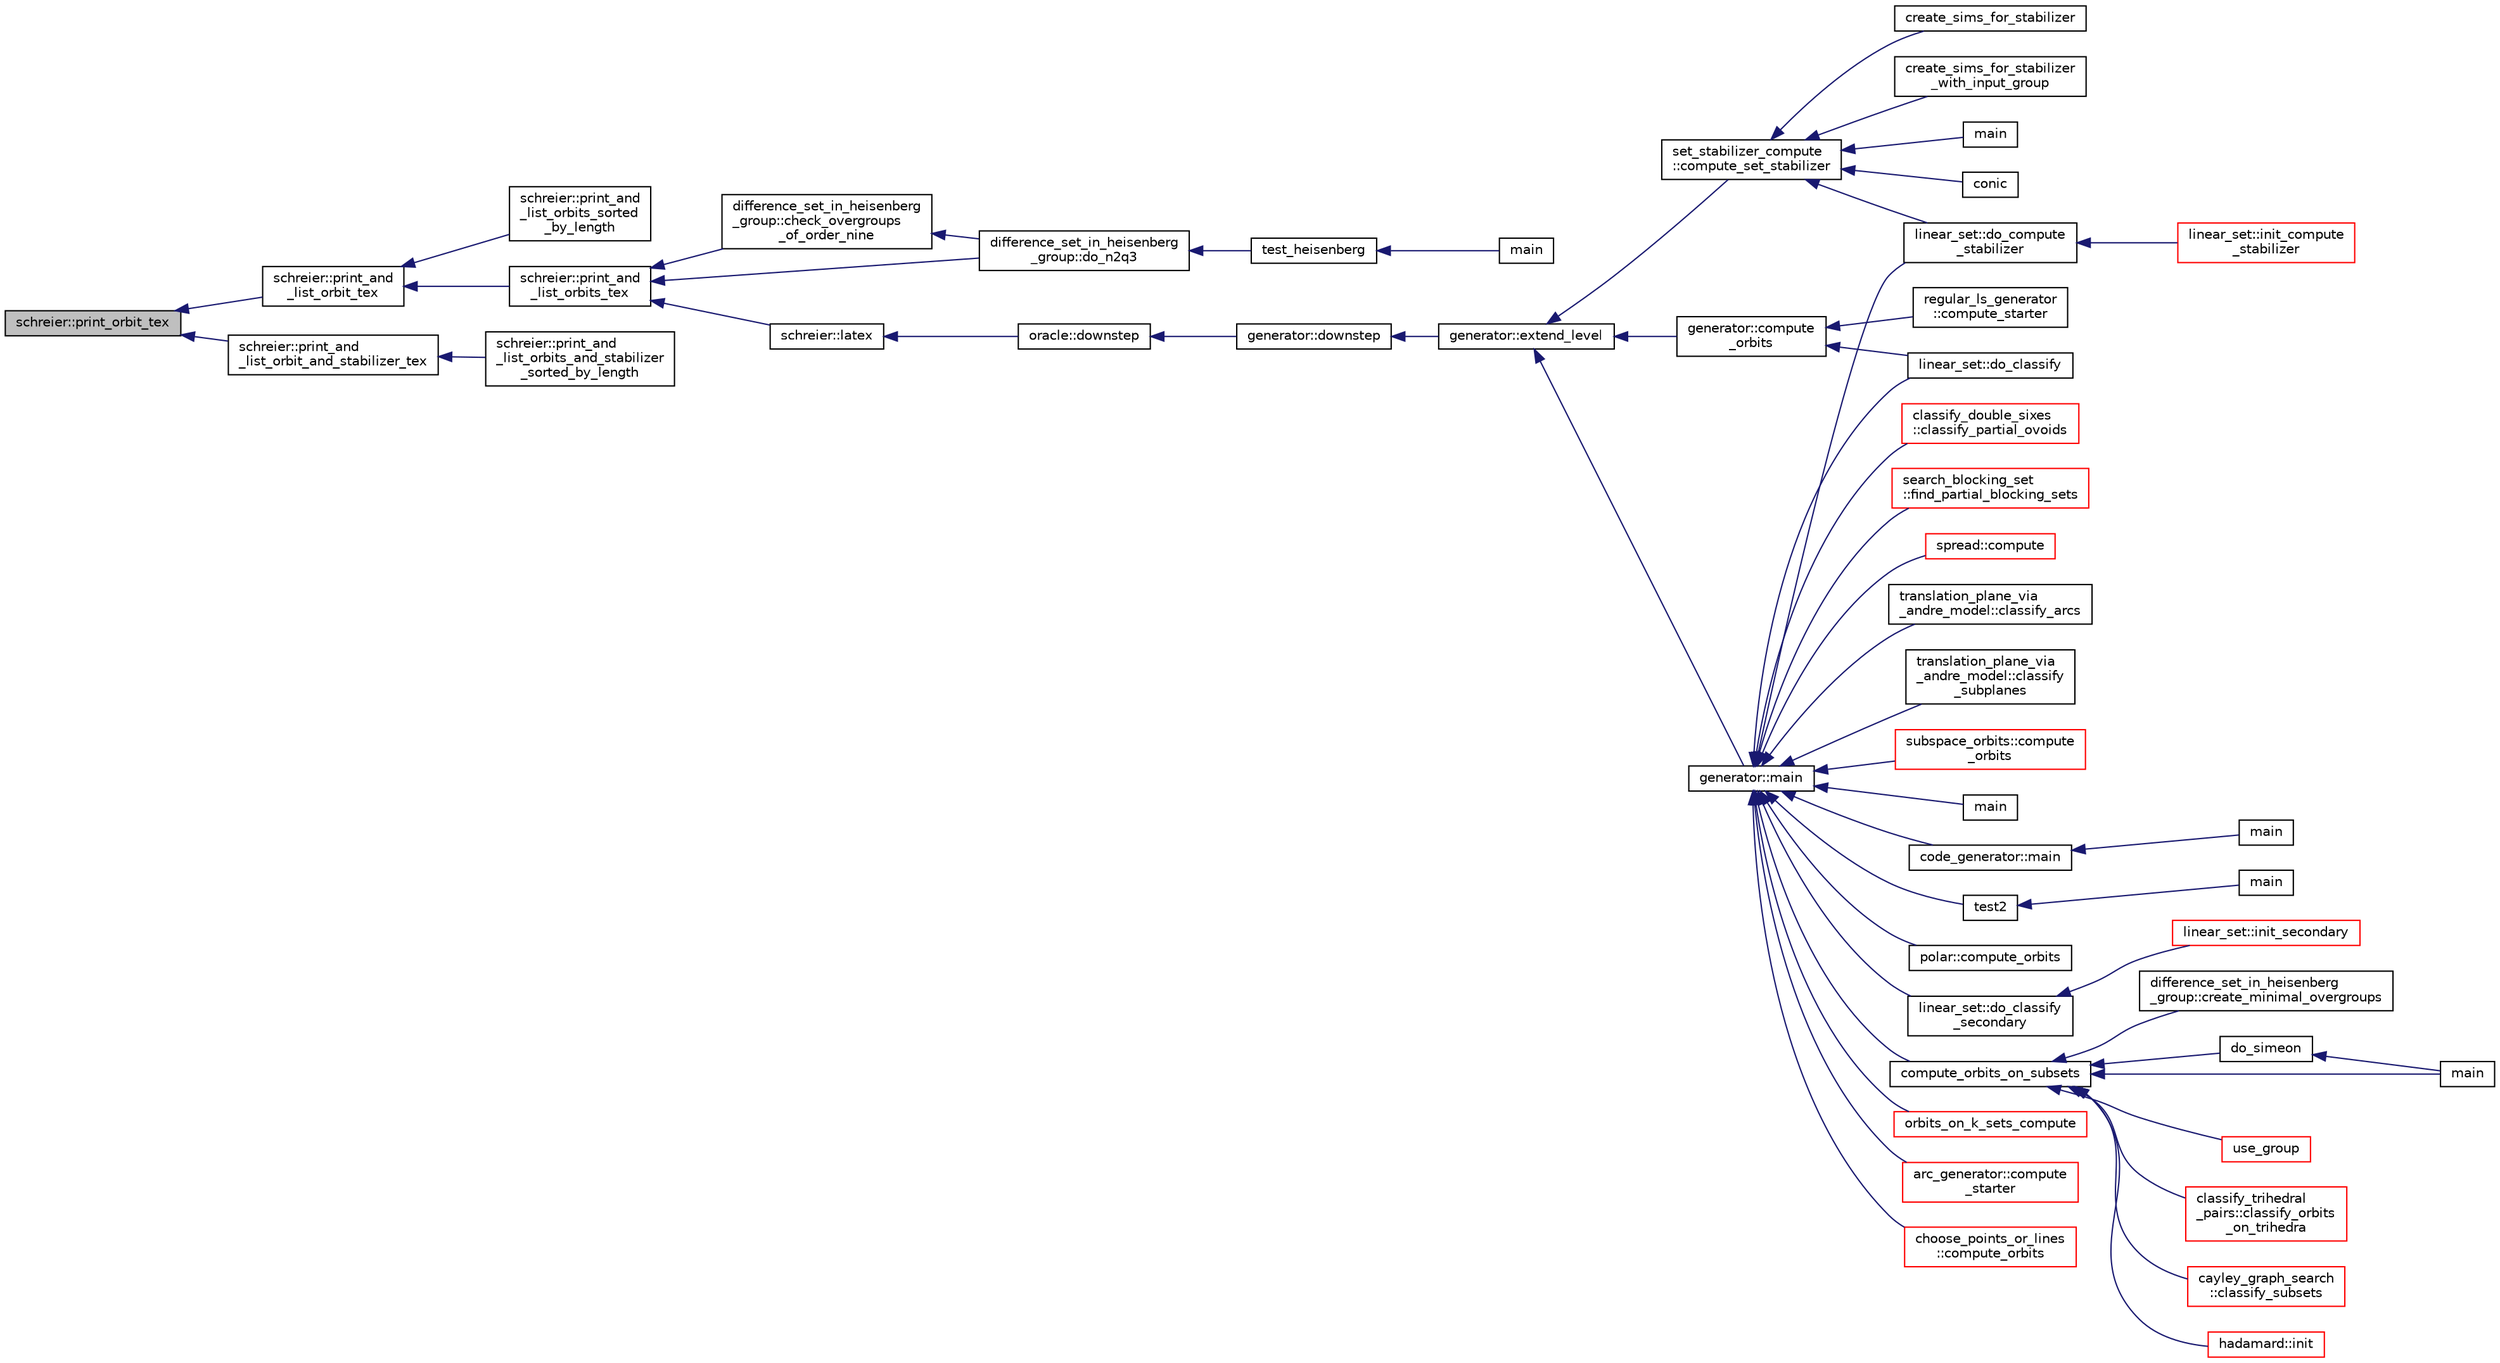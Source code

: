 digraph "schreier::print_orbit_tex"
{
  edge [fontname="Helvetica",fontsize="10",labelfontname="Helvetica",labelfontsize="10"];
  node [fontname="Helvetica",fontsize="10",shape=record];
  rankdir="LR";
  Node4579 [label="schreier::print_orbit_tex",height=0.2,width=0.4,color="black", fillcolor="grey75", style="filled", fontcolor="black"];
  Node4579 -> Node4580 [dir="back",color="midnightblue",fontsize="10",style="solid",fontname="Helvetica"];
  Node4580 [label="schreier::print_and\l_list_orbit_tex",height=0.2,width=0.4,color="black", fillcolor="white", style="filled",URL="$d3/dd6/classschreier.html#a6b87dc5584850a7397821f144c1598d6"];
  Node4580 -> Node4581 [dir="back",color="midnightblue",fontsize="10",style="solid",fontname="Helvetica"];
  Node4581 [label="schreier::print_and\l_list_orbits_tex",height=0.2,width=0.4,color="black", fillcolor="white", style="filled",URL="$d3/dd6/classschreier.html#a7f8765a19e7c786b37d252fcd2c37a35"];
  Node4581 -> Node4582 [dir="back",color="midnightblue",fontsize="10",style="solid",fontname="Helvetica"];
  Node4582 [label="difference_set_in_heisenberg\l_group::do_n2q3",height=0.2,width=0.4,color="black", fillcolor="white", style="filled",URL="$de/d8a/classdifference__set__in__heisenberg__group.html#aca82ff116dd5d17cfbb311e809b6d023"];
  Node4582 -> Node4583 [dir="back",color="midnightblue",fontsize="10",style="solid",fontname="Helvetica"];
  Node4583 [label="test_heisenberg",height=0.2,width=0.4,color="black", fillcolor="white", style="filled",URL="$d7/db9/tao_8_c.html#a87d0c5c3b1f228ddbc4f326d3b662c24"];
  Node4583 -> Node4584 [dir="back",color="midnightblue",fontsize="10",style="solid",fontname="Helvetica"];
  Node4584 [label="main",height=0.2,width=0.4,color="black", fillcolor="white", style="filled",URL="$d7/db9/tao_8_c.html#a3c04138a5bfe5d72780bb7e82a18e627"];
  Node4581 -> Node4585 [dir="back",color="midnightblue",fontsize="10",style="solid",fontname="Helvetica"];
  Node4585 [label="difference_set_in_heisenberg\l_group::check_overgroups\l_of_order_nine",height=0.2,width=0.4,color="black", fillcolor="white", style="filled",URL="$de/d8a/classdifference__set__in__heisenberg__group.html#af7075193cf272d5b63356e21ec1ab8a8"];
  Node4585 -> Node4582 [dir="back",color="midnightblue",fontsize="10",style="solid",fontname="Helvetica"];
  Node4581 -> Node4586 [dir="back",color="midnightblue",fontsize="10",style="solid",fontname="Helvetica"];
  Node4586 [label="schreier::latex",height=0.2,width=0.4,color="black", fillcolor="white", style="filled",URL="$d3/dd6/classschreier.html#aff94ed06d8ca33cb26accd435d525ea2"];
  Node4586 -> Node4587 [dir="back",color="midnightblue",fontsize="10",style="solid",fontname="Helvetica"];
  Node4587 [label="oracle::downstep",height=0.2,width=0.4,color="black", fillcolor="white", style="filled",URL="$d7/da7/classoracle.html#a4fbc6710b45e5af5c2fb5bc3aa6d3bb1"];
  Node4587 -> Node4588 [dir="back",color="midnightblue",fontsize="10",style="solid",fontname="Helvetica"];
  Node4588 [label="generator::downstep",height=0.2,width=0.4,color="black", fillcolor="white", style="filled",URL="$d7/d73/classgenerator.html#ad90bc284af0b5f5beae960a0bd7a5b43"];
  Node4588 -> Node4589 [dir="back",color="midnightblue",fontsize="10",style="solid",fontname="Helvetica"];
  Node4589 [label="generator::extend_level",height=0.2,width=0.4,color="black", fillcolor="white", style="filled",URL="$d7/d73/classgenerator.html#a91b84d80ccec0cd2136bc221c30e0f8e"];
  Node4589 -> Node4590 [dir="back",color="midnightblue",fontsize="10",style="solid",fontname="Helvetica"];
  Node4590 [label="set_stabilizer_compute\l::compute_set_stabilizer",height=0.2,width=0.4,color="black", fillcolor="white", style="filled",URL="$d8/dc6/classset__stabilizer__compute.html#ad4f92074322e98c7cd0ed5d4f8486b76"];
  Node4590 -> Node4591 [dir="back",color="midnightblue",fontsize="10",style="solid",fontname="Helvetica"];
  Node4591 [label="main",height=0.2,width=0.4,color="black", fillcolor="white", style="filled",URL="$db/d67/test__hyperoval_8_c.html#a3c04138a5bfe5d72780bb7e82a18e627"];
  Node4590 -> Node4592 [dir="back",color="midnightblue",fontsize="10",style="solid",fontname="Helvetica"];
  Node4592 [label="conic",height=0.2,width=0.4,color="black", fillcolor="white", style="filled",URL="$d4/de8/conic_8_c.html#a96def9474b981a9d5831a9b48d85d652"];
  Node4590 -> Node4593 [dir="back",color="midnightblue",fontsize="10",style="solid",fontname="Helvetica"];
  Node4593 [label="linear_set::do_compute\l_stabilizer",height=0.2,width=0.4,color="black", fillcolor="white", style="filled",URL="$dd/d86/classlinear__set.html#ae8f58ded28fb5370f4459cca42b7463b"];
  Node4593 -> Node4594 [dir="back",color="midnightblue",fontsize="10",style="solid",fontname="Helvetica"];
  Node4594 [label="linear_set::init_compute\l_stabilizer",height=0.2,width=0.4,color="red", fillcolor="white", style="filled",URL="$dd/d86/classlinear__set.html#a0cc3eaec1896fdc977b62e94623b055b"];
  Node4590 -> Node4596 [dir="back",color="midnightblue",fontsize="10",style="solid",fontname="Helvetica"];
  Node4596 [label="create_sims_for_stabilizer",height=0.2,width=0.4,color="black", fillcolor="white", style="filled",URL="$d0/d76/tl__algebra__and__number__theory_8h.html#af2c67d225072549409be710ac3cd30f8"];
  Node4590 -> Node4597 [dir="back",color="midnightblue",fontsize="10",style="solid",fontname="Helvetica"];
  Node4597 [label="create_sims_for_stabilizer\l_with_input_group",height=0.2,width=0.4,color="black", fillcolor="white", style="filled",URL="$d0/d76/tl__algebra__and__number__theory_8h.html#af5482567a8d6ba5c2fe593bf6f7f9a0f"];
  Node4589 -> Node4598 [dir="back",color="midnightblue",fontsize="10",style="solid",fontname="Helvetica"];
  Node4598 [label="generator::compute\l_orbits",height=0.2,width=0.4,color="black", fillcolor="white", style="filled",URL="$d7/d73/classgenerator.html#a23989bc20ecaaed39c4119c758367f40"];
  Node4598 -> Node4599 [dir="back",color="midnightblue",fontsize="10",style="solid",fontname="Helvetica"];
  Node4599 [label="regular_ls_generator\l::compute_starter",height=0.2,width=0.4,color="black", fillcolor="white", style="filled",URL="$d2/dd8/classregular__ls__generator.html#aa38907741058694a73194b02ceb4a53d"];
  Node4598 -> Node4600 [dir="back",color="midnightblue",fontsize="10",style="solid",fontname="Helvetica"];
  Node4600 [label="linear_set::do_classify",height=0.2,width=0.4,color="black", fillcolor="white", style="filled",URL="$dd/d86/classlinear__set.html#a3eb2dbce7fa8b71901dfc12f288ddd0c"];
  Node4589 -> Node4601 [dir="back",color="midnightblue",fontsize="10",style="solid",fontname="Helvetica"];
  Node4601 [label="generator::main",height=0.2,width=0.4,color="black", fillcolor="white", style="filled",URL="$d7/d73/classgenerator.html#a01abff8e9f231bf0d82e2e8e0061f242"];
  Node4601 -> Node4602 [dir="back",color="midnightblue",fontsize="10",style="solid",fontname="Helvetica"];
  Node4602 [label="main",height=0.2,width=0.4,color="black", fillcolor="white", style="filled",URL="$d2/d11/codes_8h.html#a217dbf8b442f20279ea00b898af96f52"];
  Node4601 -> Node4603 [dir="back",color="midnightblue",fontsize="10",style="solid",fontname="Helvetica"];
  Node4603 [label="code_generator::main",height=0.2,width=0.4,color="black", fillcolor="white", style="filled",URL="$db/d37/classcode__generator.html#ab3cf3a306e4032c2b471ac95321c599f"];
  Node4603 -> Node4604 [dir="back",color="midnightblue",fontsize="10",style="solid",fontname="Helvetica"];
  Node4604 [label="main",height=0.2,width=0.4,color="black", fillcolor="white", style="filled",URL="$d4/d4f/codes_8_c.html#a217dbf8b442f20279ea00b898af96f52"];
  Node4601 -> Node4605 [dir="back",color="midnightblue",fontsize="10",style="solid",fontname="Helvetica"];
  Node4605 [label="test2",height=0.2,width=0.4,color="black", fillcolor="white", style="filled",URL="$d9/db0/factor__space_8_c.html#a39d73a812e5fd8f1bc111e948368cb10"];
  Node4605 -> Node4606 [dir="back",color="midnightblue",fontsize="10",style="solid",fontname="Helvetica"];
  Node4606 [label="main",height=0.2,width=0.4,color="black", fillcolor="white", style="filled",URL="$d9/db0/factor__space_8_c.html#a3c04138a5bfe5d72780bb7e82a18e627"];
  Node4601 -> Node4607 [dir="back",color="midnightblue",fontsize="10",style="solid",fontname="Helvetica"];
  Node4607 [label="polar::compute_orbits",height=0.2,width=0.4,color="black", fillcolor="white", style="filled",URL="$da/d1c/classpolar.html#ac4c3c4f95d14c74ff4a3ec3f3479a1da"];
  Node4601 -> Node4600 [dir="back",color="midnightblue",fontsize="10",style="solid",fontname="Helvetica"];
  Node4601 -> Node4608 [dir="back",color="midnightblue",fontsize="10",style="solid",fontname="Helvetica"];
  Node4608 [label="linear_set::do_classify\l_secondary",height=0.2,width=0.4,color="black", fillcolor="white", style="filled",URL="$dd/d86/classlinear__set.html#a47eb7f9995f3343abd3bdfbf9a9a9162"];
  Node4608 -> Node4609 [dir="back",color="midnightblue",fontsize="10",style="solid",fontname="Helvetica"];
  Node4609 [label="linear_set::init_secondary",height=0.2,width=0.4,color="red", fillcolor="white", style="filled",URL="$dd/d86/classlinear__set.html#a7bf8cd7805559b5762921687a7c1ed97"];
  Node4601 -> Node4593 [dir="back",color="midnightblue",fontsize="10",style="solid",fontname="Helvetica"];
  Node4601 -> Node4611 [dir="back",color="midnightblue",fontsize="10",style="solid",fontname="Helvetica"];
  Node4611 [label="compute_orbits_on_subsets",height=0.2,width=0.4,color="black", fillcolor="white", style="filled",URL="$d3/d35/snakes__and__ladders__global_8_c.html#af33697aede0480110b1227f727252637"];
  Node4611 -> Node4612 [dir="back",color="midnightblue",fontsize="10",style="solid",fontname="Helvetica"];
  Node4612 [label="cayley_graph_search\l::classify_subsets",height=0.2,width=0.4,color="red", fillcolor="white", style="filled",URL="$de/dae/classcayley__graph__search.html#a4cf8a90752e018a281481ac80ad52c4b"];
  Node4611 -> Node4615 [dir="back",color="midnightblue",fontsize="10",style="solid",fontname="Helvetica"];
  Node4615 [label="hadamard::init",height=0.2,width=0.4,color="red", fillcolor="white", style="filled",URL="$d7/dbb/classhadamard.html#a16af359850b8bdd0d2a73e260d496c33"];
  Node4611 -> Node4617 [dir="back",color="midnightblue",fontsize="10",style="solid",fontname="Helvetica"];
  Node4617 [label="difference_set_in_heisenberg\l_group::create_minimal_overgroups",height=0.2,width=0.4,color="black", fillcolor="white", style="filled",URL="$de/d8a/classdifference__set__in__heisenberg__group.html#a9bde5ad5da3ebaebf98fbfd3e8110b79"];
  Node4611 -> Node4618 [dir="back",color="midnightblue",fontsize="10",style="solid",fontname="Helvetica"];
  Node4618 [label="main",height=0.2,width=0.4,color="black", fillcolor="white", style="filled",URL="$d5/d13/simeon_8_c.html#ae66f6b31b5ad750f1fe042a706a4e3d4"];
  Node4611 -> Node4619 [dir="back",color="midnightblue",fontsize="10",style="solid",fontname="Helvetica"];
  Node4619 [label="do_simeon",height=0.2,width=0.4,color="black", fillcolor="white", style="filled",URL="$d5/d13/simeon_8_c.html#a36cf3f9cb484fa44da7a7dfcbe9385d0"];
  Node4619 -> Node4618 [dir="back",color="midnightblue",fontsize="10",style="solid",fontname="Helvetica"];
  Node4611 -> Node4620 [dir="back",color="midnightblue",fontsize="10",style="solid",fontname="Helvetica"];
  Node4620 [label="use_group",height=0.2,width=0.4,color="red", fillcolor="white", style="filled",URL="$d9/d9f/all__cliques_8_c.html#aba62531e97173264c39afe2c7857af31"];
  Node4611 -> Node4622 [dir="back",color="midnightblue",fontsize="10",style="solid",fontname="Helvetica"];
  Node4622 [label="classify_trihedral\l_pairs::classify_orbits\l_on_trihedra",height=0.2,width=0.4,color="red", fillcolor="white", style="filled",URL="$d1/d21/classclassify__trihedral__pairs.html#a99625621bfba4bb65b3d60304b306539"];
  Node4601 -> Node4629 [dir="back",color="midnightblue",fontsize="10",style="solid",fontname="Helvetica"];
  Node4629 [label="orbits_on_k_sets_compute",height=0.2,width=0.4,color="red", fillcolor="white", style="filled",URL="$d3/d35/snakes__and__ladders__global_8_c.html#a96743526b15703539d544499276aaa71"];
  Node4601 -> Node4640 [dir="back",color="midnightblue",fontsize="10",style="solid",fontname="Helvetica"];
  Node4640 [label="arc_generator::compute\l_starter",height=0.2,width=0.4,color="red", fillcolor="white", style="filled",URL="$d4/d21/classarc__generator.html#aad1dcec3a1c302e743d574bd1ac857d9"];
  Node4601 -> Node4645 [dir="back",color="midnightblue",fontsize="10",style="solid",fontname="Helvetica"];
  Node4645 [label="choose_points_or_lines\l::compute_orbits",height=0.2,width=0.4,color="red", fillcolor="white", style="filled",URL="$d6/d75/classchoose__points__or__lines.html#adc353e2d41dc8a39563322c8cdd85f61"];
  Node4601 -> Node4647 [dir="back",color="midnightblue",fontsize="10",style="solid",fontname="Helvetica"];
  Node4647 [label="classify_double_sixes\l::classify_partial_ovoids",height=0.2,width=0.4,color="red", fillcolor="white", style="filled",URL="$dd/d23/classclassify__double__sixes.html#a2253fca143a0e8a3e39655eb05668ae9"];
  Node4601 -> Node4649 [dir="back",color="midnightblue",fontsize="10",style="solid",fontname="Helvetica"];
  Node4649 [label="search_blocking_set\l::find_partial_blocking_sets",height=0.2,width=0.4,color="red", fillcolor="white", style="filled",URL="$dc/d36/classsearch__blocking__set.html#ad3fdb3d356db75a02c406bc9d4e9e9b6"];
  Node4601 -> Node4651 [dir="back",color="midnightblue",fontsize="10",style="solid",fontname="Helvetica"];
  Node4651 [label="spread::compute",height=0.2,width=0.4,color="red", fillcolor="white", style="filled",URL="$da/dc1/classspread.html#a9674466d3e03b8dad79882299c638a21"];
  Node4601 -> Node4653 [dir="back",color="midnightblue",fontsize="10",style="solid",fontname="Helvetica"];
  Node4653 [label="translation_plane_via\l_andre_model::classify_arcs",height=0.2,width=0.4,color="black", fillcolor="white", style="filled",URL="$d1/dcc/classtranslation__plane__via__andre__model.html#ac8f002e812a8b152d41e806688601c5e"];
  Node4601 -> Node4654 [dir="back",color="midnightblue",fontsize="10",style="solid",fontname="Helvetica"];
  Node4654 [label="translation_plane_via\l_andre_model::classify\l_subplanes",height=0.2,width=0.4,color="black", fillcolor="white", style="filled",URL="$d1/dcc/classtranslation__plane__via__andre__model.html#a794fefa95f0a7f7b887133375988ee55"];
  Node4601 -> Node4655 [dir="back",color="midnightblue",fontsize="10",style="solid",fontname="Helvetica"];
  Node4655 [label="subspace_orbits::compute\l_orbits",height=0.2,width=0.4,color="red", fillcolor="white", style="filled",URL="$d2/d9f/classsubspace__orbits.html#a2778f8d49cde1675de1ef6acfe180b63"];
  Node4580 -> Node4657 [dir="back",color="midnightblue",fontsize="10",style="solid",fontname="Helvetica"];
  Node4657 [label="schreier::print_and\l_list_orbits_sorted\l_by_length",height=0.2,width=0.4,color="black", fillcolor="white", style="filled",URL="$d3/dd6/classschreier.html#a4c4ebf752711c6058e313fa3cfeb55df"];
  Node4579 -> Node4658 [dir="back",color="midnightblue",fontsize="10",style="solid",fontname="Helvetica"];
  Node4658 [label="schreier::print_and\l_list_orbit_and_stabilizer_tex",height=0.2,width=0.4,color="black", fillcolor="white", style="filled",URL="$d3/dd6/classschreier.html#a52098502f3919b9b57e1ebb4feba42bb"];
  Node4658 -> Node4659 [dir="back",color="midnightblue",fontsize="10",style="solid",fontname="Helvetica"];
  Node4659 [label="schreier::print_and\l_list_orbits_and_stabilizer\l_sorted_by_length",height=0.2,width=0.4,color="black", fillcolor="white", style="filled",URL="$d3/dd6/classschreier.html#ab8afe2cb22f49ac1baae07143a6bb3fb"];
}
